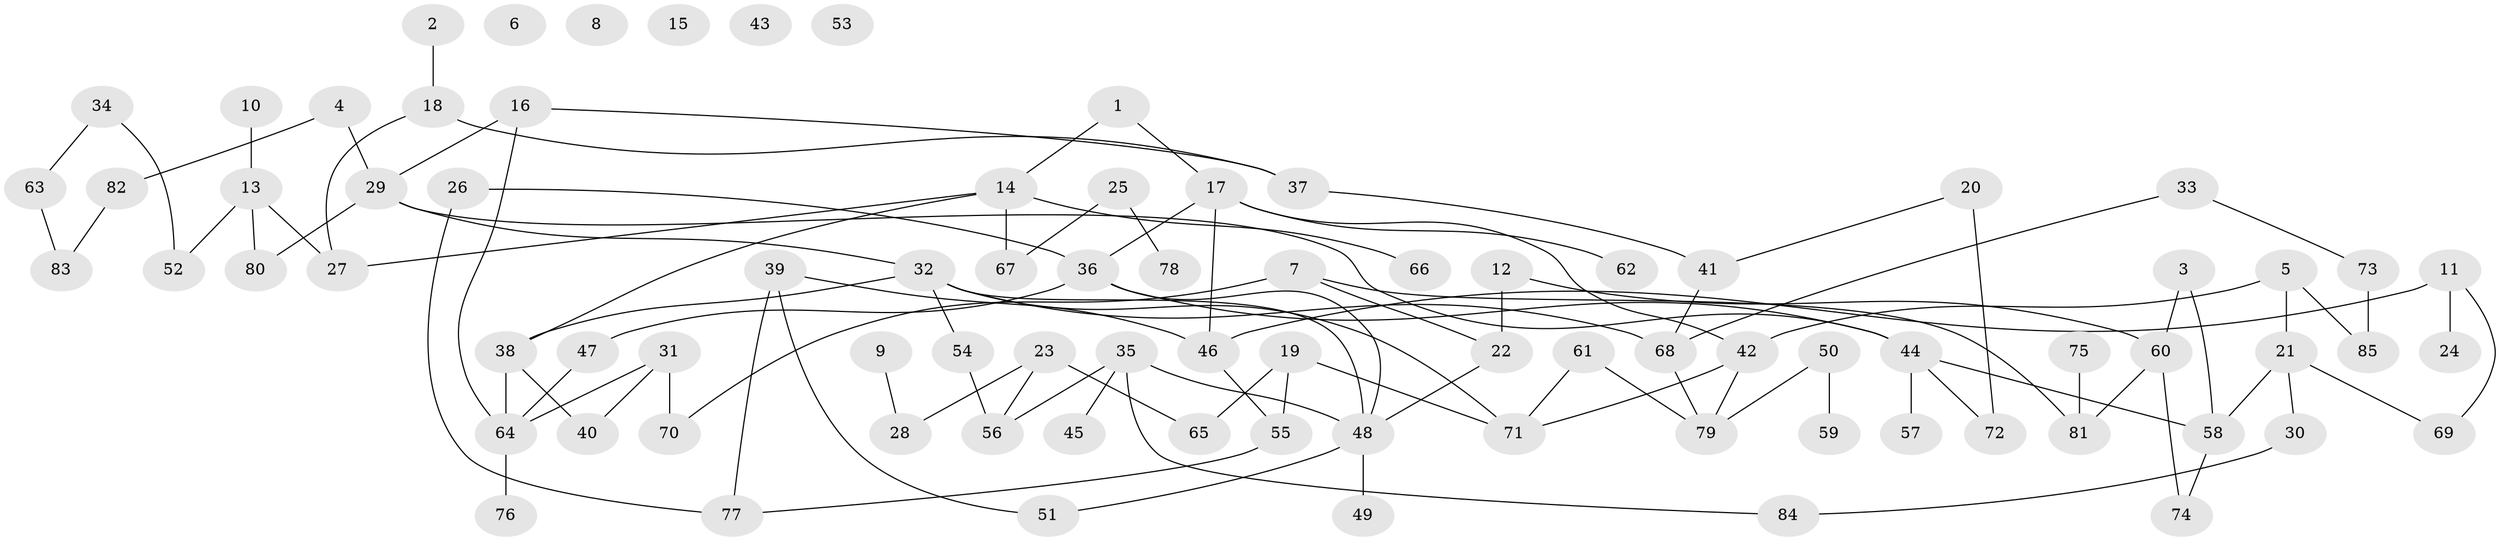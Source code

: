 // Generated by graph-tools (version 1.1) at 2025/49/03/09/25 03:49:05]
// undirected, 85 vertices, 106 edges
graph export_dot {
graph [start="1"]
  node [color=gray90,style=filled];
  1;
  2;
  3;
  4;
  5;
  6;
  7;
  8;
  9;
  10;
  11;
  12;
  13;
  14;
  15;
  16;
  17;
  18;
  19;
  20;
  21;
  22;
  23;
  24;
  25;
  26;
  27;
  28;
  29;
  30;
  31;
  32;
  33;
  34;
  35;
  36;
  37;
  38;
  39;
  40;
  41;
  42;
  43;
  44;
  45;
  46;
  47;
  48;
  49;
  50;
  51;
  52;
  53;
  54;
  55;
  56;
  57;
  58;
  59;
  60;
  61;
  62;
  63;
  64;
  65;
  66;
  67;
  68;
  69;
  70;
  71;
  72;
  73;
  74;
  75;
  76;
  77;
  78;
  79;
  80;
  81;
  82;
  83;
  84;
  85;
  1 -- 14;
  1 -- 17;
  2 -- 18;
  3 -- 58;
  3 -- 60;
  4 -- 29;
  4 -- 82;
  5 -- 21;
  5 -- 42;
  5 -- 85;
  7 -- 22;
  7 -- 70;
  7 -- 81;
  9 -- 28;
  10 -- 13;
  11 -- 24;
  11 -- 46;
  11 -- 69;
  12 -- 22;
  12 -- 60;
  13 -- 27;
  13 -- 52;
  13 -- 80;
  14 -- 27;
  14 -- 38;
  14 -- 66;
  14 -- 67;
  16 -- 29;
  16 -- 37;
  16 -- 64;
  17 -- 36;
  17 -- 42;
  17 -- 46;
  17 -- 62;
  18 -- 27;
  18 -- 37;
  19 -- 55;
  19 -- 65;
  19 -- 71;
  20 -- 41;
  20 -- 72;
  21 -- 30;
  21 -- 58;
  21 -- 69;
  22 -- 48;
  23 -- 28;
  23 -- 56;
  23 -- 65;
  25 -- 67;
  25 -- 78;
  26 -- 36;
  26 -- 77;
  29 -- 32;
  29 -- 44;
  29 -- 80;
  30 -- 84;
  31 -- 40;
  31 -- 64;
  31 -- 70;
  32 -- 38;
  32 -- 48;
  32 -- 54;
  32 -- 68;
  32 -- 71;
  33 -- 68;
  33 -- 73;
  34 -- 52;
  34 -- 63;
  35 -- 45;
  35 -- 48;
  35 -- 56;
  35 -- 84;
  36 -- 44;
  36 -- 47;
  36 -- 48;
  37 -- 41;
  38 -- 40;
  38 -- 64;
  39 -- 46;
  39 -- 51;
  39 -- 77;
  41 -- 68;
  42 -- 71;
  42 -- 79;
  44 -- 57;
  44 -- 58;
  44 -- 72;
  46 -- 55;
  47 -- 64;
  48 -- 49;
  48 -- 51;
  50 -- 59;
  50 -- 79;
  54 -- 56;
  55 -- 77;
  58 -- 74;
  60 -- 74;
  60 -- 81;
  61 -- 71;
  61 -- 79;
  63 -- 83;
  64 -- 76;
  68 -- 79;
  73 -- 85;
  75 -- 81;
  82 -- 83;
}
